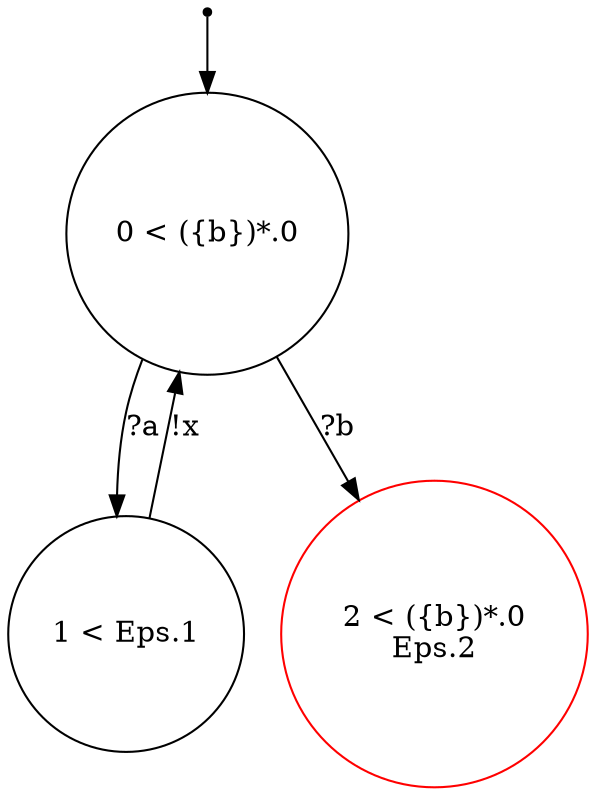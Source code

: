 digraph {
 node [shape=point] ENTRY
 node [shape=circle]
2 [label="2 < ({b})*.0
Eps.2
" color="red"]
1 [label="1 < Eps.1
"]
0 [label="0 < ({b})*.0
"]
ENTRY -> 0
1 -> 0 [label="!x"]
0 -> 1 [label="?a"]
0 -> 2 [label="?b"]

}